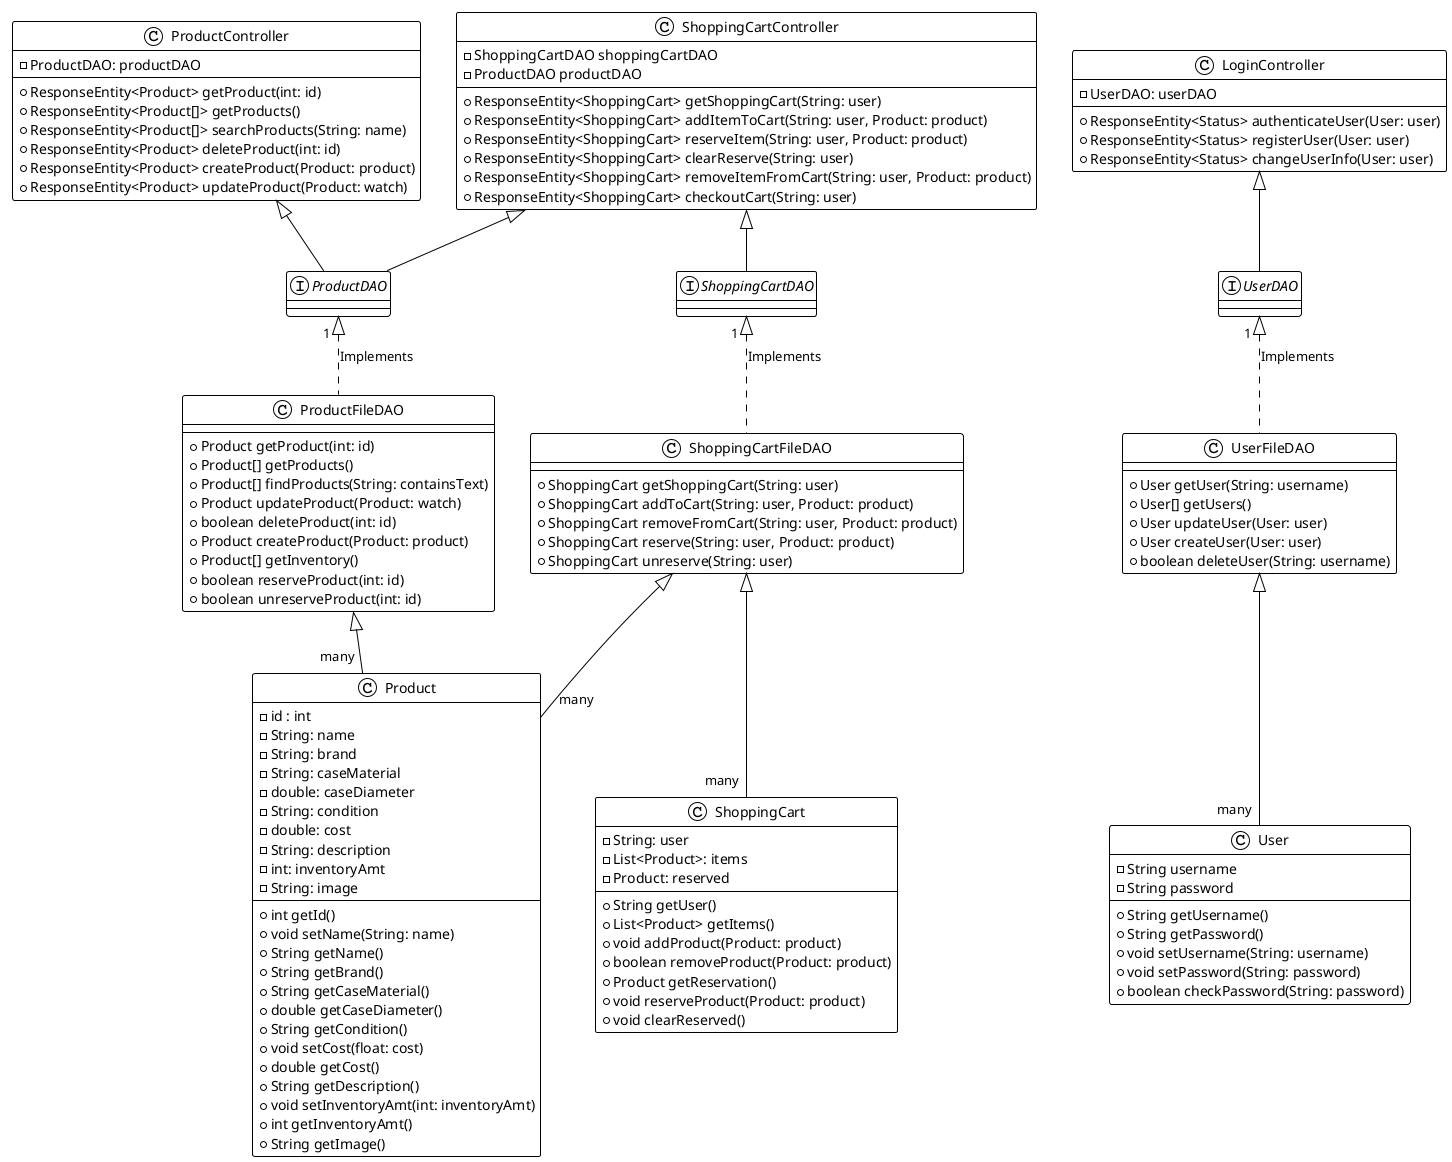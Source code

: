 @startuml Watch E-Store
!theme plain
interface ProductDAO
class ProductFileDAO{
+Product getProduct(int: id)
+Product[] getProducts()
+Product[] findProducts(String: containsText)
+Product updateProduct(Product: watch)
+boolean deleteProduct(int: id)
+Product createProduct(Product: product)
+Product[] getInventory()
+boolean reserveProduct(int: id)
+boolean unreserveProduct(int: id)
}

interface ShoppingCartDAO
class ShoppingCartFileDAO{
+ShoppingCart getShoppingCart(String: user)
+ShoppingCart addToCart(String: user, Product: product)
+ShoppingCart removeFromCart(String: user, Product: product)
+ShoppingCart reserve(String: user, Product: product)
+ShoppingCart unreserve(String: user)
}

interface UserDAO
class UserFileDAO{
+User getUser(String: username)
+User[] getUsers()
+User updateUser(User: user)
+User createUser(User: user)
+boolean deleteUser(String: username)
}

class LoginController{
-UserDAO: userDAO

+ResponseEntity<Status> authenticateUser(User: user)
+ResponseEntity<Status> registerUser(User: user)
+ResponseEntity<Status> changeUserInfo(User: user)
}

class ProductController{
-ProductDAO: productDAO

+ResponseEntity<Product> getProduct(int: id)
+ResponseEntity<Product[]> getProducts()
+ResponseEntity<Product[]> searchProducts(String: name)
+ResponseEntity<Product> deleteProduct(int: id)
+ResponseEntity<Product> createProduct(Product: product)
+ResponseEntity<Product> updateProduct(Product: watch)
}

class ShoppingCartController{
-ShoppingCartDAO shoppingCartDAO
-ProductDAO productDAO

+ResponseEntity<ShoppingCart> getShoppingCart(String: user)
+ResponseEntity<ShoppingCart> addItemToCart(String: user, Product: product)
+ResponseEntity<ShoppingCart> reserveItem(String: user, Product: product)
+ResponseEntity<ShoppingCart> clearReserve(String: user)
+ResponseEntity<ShoppingCart> removeItemFromCart(String: user, Product: product)
+ResponseEntity<ShoppingCart> checkoutCart(String: user)
}

class Product{
-id : int
-String: name
-String: brand
-String: caseMaterial
-double: caseDiameter
-String: condition
-double: cost
-String: description
-int: inventoryAmt
-String: image

+int getId()
+void setName(String: name)
+String getName()
+String getBrand()
+String getCaseMaterial()
+double getCaseDiameter()
+String getCondition()
+void setCost(float: cost)
+double getCost()
+String getDescription()
+void setInventoryAmt(int: inventoryAmt)
+int getInventoryAmt()
+String getImage()
}

class ShoppingCart{
-String: user
-List<Product>: items
-Product: reserved

+String getUser()
+List<Product> getItems()
+void addProduct(Product: product)
+boolean removeProduct(Product: product)
+Product getReservation()
+void reserveProduct(Product: product)
+void clearReserved()
}

class User{
-String username
-String password

+String getUsername()
+String getPassword()
+void setUsername(String: username)
+void setPassword(String: password)
+boolean checkPassword(String: password)
}

ShoppingCartController <|-- ShoppingCartDAO
ShoppingCartController <|-- ProductDAO
ProductController <|-- ProductDAO
LoginController <|-- UserDAO
ProductFileDAO <|-- "  many  " Product
ShoppingCartFileDAO <|-- "   many   " Product
ShoppingCartFileDAO <|-- "  many  " ShoppingCart
UserDAO "  1  " <|.. UserFileDAO : Implements
ShoppingCartDAO "  1  " <|.. ShoppingCartFileDAO : Implements
ProductDAO "  1  " <|.. ProductFileDAO : Implements
UserFileDAO <|-- "  many  " User
@enduml